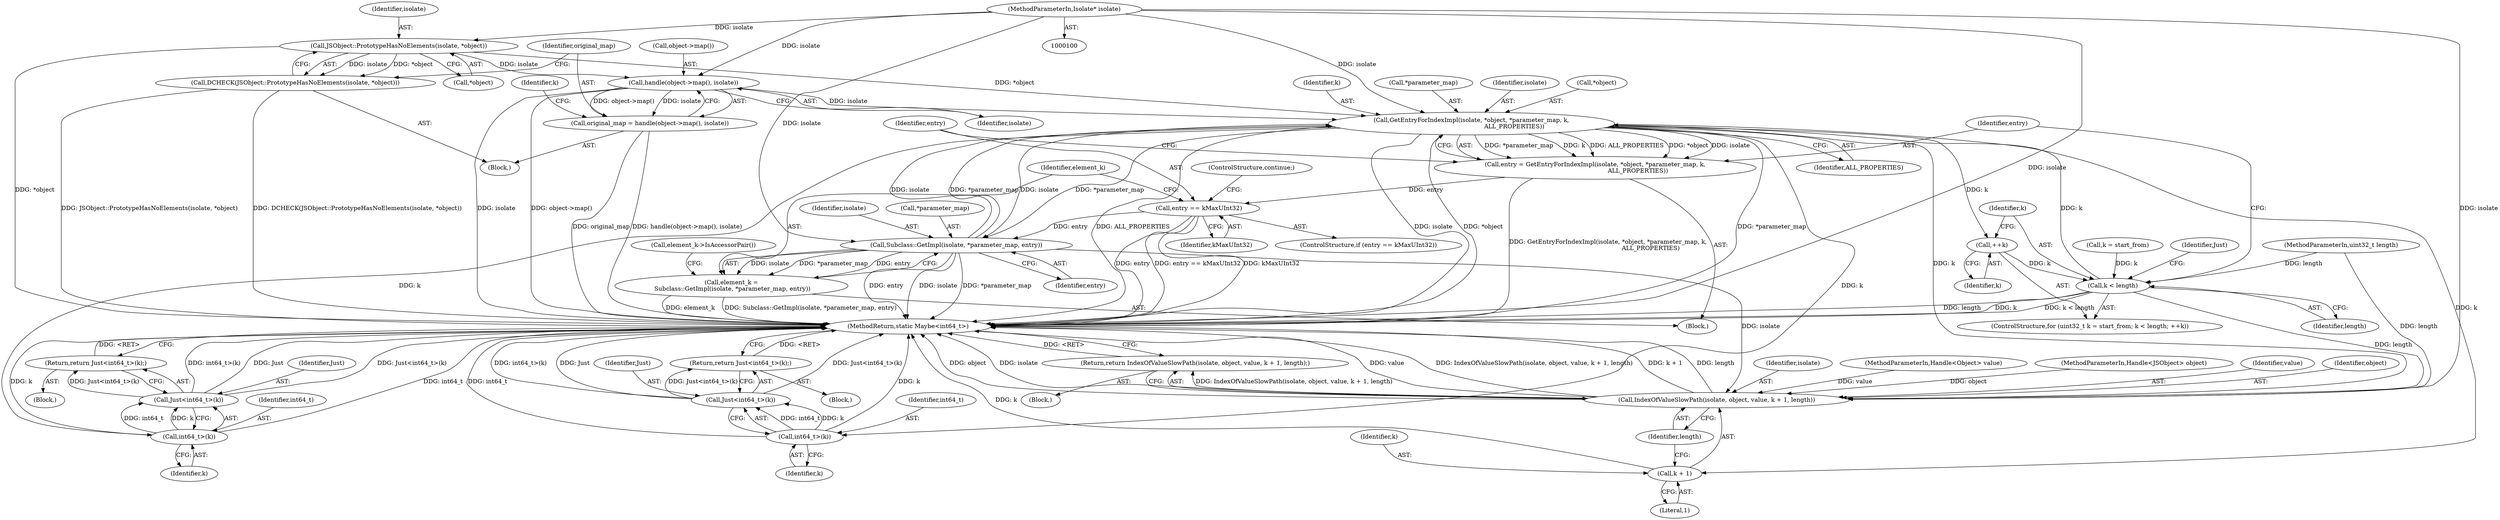 digraph "1_Android_a24543157ae2cdd25da43e20f4e48a07481e6ceb_4@pointer" {
"1000101" [label="(MethodParameterIn,Isolate* isolate)"];
"1000108" [label="(Call,JSObject::PrototypeHasNoElements(isolate, *object))"];
"1000107" [label="(Call,DCHECK(JSObject::PrototypeHasNoElements(isolate, *object)))"];
"1000115" [label="(Call,handle(object->map(), isolate))"];
"1000113" [label="(Call,original_map = handle(object->map(), isolate))"];
"1000133" [label="(Call,GetEntryForIndexImpl(isolate, *object, *parameter_map, k,\n                                             ALL_PROPERTIES))"];
"1000127" [label="(Call,++k)"];
"1000124" [label="(Call,k < length)"];
"1000182" [label="(Call,IndexOfValueSlowPath(isolate, object, value, k + 1, length))"];
"1000181" [label="(Return,return IndexOfValueSlowPath(isolate, object, value, k + 1, length);)"];
"1000131" [label="(Call,entry = GetEntryForIndexImpl(isolate, *object, *parameter_map, k,\n                                             ALL_PROPERTIES))"];
"1000142" [label="(Call,entry == kMaxUInt32)"];
"1000150" [label="(Call,Subclass::GetImpl(isolate, *parameter_map, entry))"];
"1000148" [label="(Call,element_k =\n Subclass::GetImpl(isolate, *parameter_map, entry))"];
"1000172" [label="(Call,int64_t>(k))"];
"1000170" [label="(Call,Just<int64_t>(k))"];
"1000169" [label="(Return,return Just<int64_t>(k);)"];
"1000186" [label="(Call,k + 1)"];
"1000199" [label="(Call,int64_t>(k))"];
"1000197" [label="(Call,Just<int64_t>(k))"];
"1000196" [label="(Return,return Just<int64_t>(k);)"];
"1000131" [label="(Call,entry = GetEntryForIndexImpl(isolate, *object, *parameter_map, k,\n                                             ALL_PROPERTIES))"];
"1000183" [label="(Identifier,isolate)"];
"1000173" [label="(Identifier,int64_t)"];
"1000169" [label="(Return,return Just<int64_t>(k);)"];
"1000117" [label="(Identifier,isolate)"];
"1000168" [label="(Block,)"];
"1000137" [label="(Call,*parameter_map)"];
"1000103" [label="(MethodParameterIn,Handle<Object> value)"];
"1000141" [label="(ControlStructure,if (entry == kMaxUInt32))"];
"1000151" [label="(Identifier,isolate)"];
"1000172" [label="(Call,int64_t>(k))"];
"1000189" [label="(Identifier,length)"];
"1000102" [label="(MethodParameterIn,Handle<JSObject> object)"];
"1000143" [label="(Identifier,entry)"];
"1000201" [label="(Identifier,k)"];
"1000150" [label="(Call,Subclass::GetImpl(isolate, *parameter_map, entry))"];
"1000152" [label="(Call,*parameter_map)"];
"1000106" [label="(Block,)"];
"1000101" [label="(MethodParameterIn,Isolate* isolate)"];
"1000156" [label="(Call,element_k->IsAccessorPair())"];
"1000174" [label="(Identifier,k)"];
"1000140" [label="(Identifier,ALL_PROPERTIES)"];
"1000115" [label="(Call,handle(object->map(), isolate))"];
"1000125" [label="(Identifier,k)"];
"1000171" [label="(Identifier,Just)"];
"1000198" [label="(Identifier,Just)"];
"1000121" [label="(Call,k = start_from)"];
"1000132" [label="(Identifier,entry)"];
"1000195" [label="(Block,)"];
"1000181" [label="(Return,return IndexOfValueSlowPath(isolate, object, value, k + 1, length);)"];
"1000127" [label="(Call,++k)"];
"1000134" [label="(Identifier,isolate)"];
"1000188" [label="(Literal,1)"];
"1000128" [label="(Identifier,k)"];
"1000126" [label="(Identifier,length)"];
"1000135" [label="(Call,*object)"];
"1000187" [label="(Identifier,k)"];
"1000110" [label="(Call,*object)"];
"1000114" [label="(Identifier,original_map)"];
"1000209" [label="(MethodReturn,static Maybe<int64_t>)"];
"1000196" [label="(Return,return Just<int64_t>(k);)"];
"1000154" [label="(Identifier,entry)"];
"1000109" [label="(Identifier,isolate)"];
"1000185" [label="(Identifier,value)"];
"1000113" [label="(Call,original_map = handle(object->map(), isolate))"];
"1000200" [label="(Identifier,int64_t)"];
"1000122" [label="(Identifier,k)"];
"1000105" [label="(MethodParameterIn,uint32_t length)"];
"1000139" [label="(Identifier,k)"];
"1000133" [label="(Call,GetEntryForIndexImpl(isolate, *object, *parameter_map, k,\n                                             ALL_PROPERTIES))"];
"1000170" [label="(Call,Just<int64_t>(k))"];
"1000144" [label="(Identifier,kMaxUInt32)"];
"1000186" [label="(Call,k + 1)"];
"1000180" [label="(Block,)"];
"1000119" [label="(ControlStructure,for (uint32_t k = start_from; k < length; ++k))"];
"1000149" [label="(Identifier,element_k)"];
"1000146" [label="(ControlStructure,continue;)"];
"1000116" [label="(Call,object->map())"];
"1000108" [label="(Call,JSObject::PrototypeHasNoElements(isolate, *object))"];
"1000107" [label="(Call,DCHECK(JSObject::PrototypeHasNoElements(isolate, *object)))"];
"1000142" [label="(Call,entry == kMaxUInt32)"];
"1000148" [label="(Call,element_k =\n Subclass::GetImpl(isolate, *parameter_map, entry))"];
"1000199" [label="(Call,int64_t>(k))"];
"1000129" [label="(Block,)"];
"1000204" [label="(Identifier,Just)"];
"1000182" [label="(Call,IndexOfValueSlowPath(isolate, object, value, k + 1, length))"];
"1000197" [label="(Call,Just<int64_t>(k))"];
"1000124" [label="(Call,k < length)"];
"1000184" [label="(Identifier,object)"];
"1000101" -> "1000100"  [label="AST: "];
"1000101" -> "1000209"  [label="DDG: isolate"];
"1000101" -> "1000108"  [label="DDG: isolate"];
"1000101" -> "1000115"  [label="DDG: isolate"];
"1000101" -> "1000133"  [label="DDG: isolate"];
"1000101" -> "1000150"  [label="DDG: isolate"];
"1000101" -> "1000182"  [label="DDG: isolate"];
"1000108" -> "1000107"  [label="AST: "];
"1000108" -> "1000110"  [label="CFG: "];
"1000109" -> "1000108"  [label="AST: "];
"1000110" -> "1000108"  [label="AST: "];
"1000107" -> "1000108"  [label="CFG: "];
"1000108" -> "1000209"  [label="DDG: *object"];
"1000108" -> "1000107"  [label="DDG: isolate"];
"1000108" -> "1000107"  [label="DDG: *object"];
"1000108" -> "1000115"  [label="DDG: isolate"];
"1000108" -> "1000133"  [label="DDG: *object"];
"1000107" -> "1000106"  [label="AST: "];
"1000114" -> "1000107"  [label="CFG: "];
"1000107" -> "1000209"  [label="DDG: JSObject::PrototypeHasNoElements(isolate, *object)"];
"1000107" -> "1000209"  [label="DDG: DCHECK(JSObject::PrototypeHasNoElements(isolate, *object))"];
"1000115" -> "1000113"  [label="AST: "];
"1000115" -> "1000117"  [label="CFG: "];
"1000116" -> "1000115"  [label="AST: "];
"1000117" -> "1000115"  [label="AST: "];
"1000113" -> "1000115"  [label="CFG: "];
"1000115" -> "1000209"  [label="DDG: isolate"];
"1000115" -> "1000209"  [label="DDG: object->map()"];
"1000115" -> "1000113"  [label="DDG: object->map()"];
"1000115" -> "1000113"  [label="DDG: isolate"];
"1000115" -> "1000133"  [label="DDG: isolate"];
"1000113" -> "1000106"  [label="AST: "];
"1000114" -> "1000113"  [label="AST: "];
"1000122" -> "1000113"  [label="CFG: "];
"1000113" -> "1000209"  [label="DDG: original_map"];
"1000113" -> "1000209"  [label="DDG: handle(object->map(), isolate)"];
"1000133" -> "1000131"  [label="AST: "];
"1000133" -> "1000140"  [label="CFG: "];
"1000134" -> "1000133"  [label="AST: "];
"1000135" -> "1000133"  [label="AST: "];
"1000137" -> "1000133"  [label="AST: "];
"1000139" -> "1000133"  [label="AST: "];
"1000140" -> "1000133"  [label="AST: "];
"1000131" -> "1000133"  [label="CFG: "];
"1000133" -> "1000209"  [label="DDG: ALL_PROPERTIES"];
"1000133" -> "1000209"  [label="DDG: isolate"];
"1000133" -> "1000209"  [label="DDG: *object"];
"1000133" -> "1000209"  [label="DDG: *parameter_map"];
"1000133" -> "1000127"  [label="DDG: k"];
"1000133" -> "1000131"  [label="DDG: *parameter_map"];
"1000133" -> "1000131"  [label="DDG: k"];
"1000133" -> "1000131"  [label="DDG: ALL_PROPERTIES"];
"1000133" -> "1000131"  [label="DDG: *object"];
"1000133" -> "1000131"  [label="DDG: isolate"];
"1000150" -> "1000133"  [label="DDG: isolate"];
"1000150" -> "1000133"  [label="DDG: *parameter_map"];
"1000124" -> "1000133"  [label="DDG: k"];
"1000133" -> "1000150"  [label="DDG: isolate"];
"1000133" -> "1000150"  [label="DDG: *parameter_map"];
"1000133" -> "1000172"  [label="DDG: k"];
"1000133" -> "1000182"  [label="DDG: k"];
"1000133" -> "1000186"  [label="DDG: k"];
"1000133" -> "1000199"  [label="DDG: k"];
"1000127" -> "1000119"  [label="AST: "];
"1000127" -> "1000128"  [label="CFG: "];
"1000128" -> "1000127"  [label="AST: "];
"1000125" -> "1000127"  [label="CFG: "];
"1000127" -> "1000124"  [label="DDG: k"];
"1000124" -> "1000119"  [label="AST: "];
"1000124" -> "1000126"  [label="CFG: "];
"1000125" -> "1000124"  [label="AST: "];
"1000126" -> "1000124"  [label="AST: "];
"1000132" -> "1000124"  [label="CFG: "];
"1000204" -> "1000124"  [label="CFG: "];
"1000124" -> "1000209"  [label="DDG: length"];
"1000124" -> "1000209"  [label="DDG: k"];
"1000124" -> "1000209"  [label="DDG: k < length"];
"1000121" -> "1000124"  [label="DDG: k"];
"1000105" -> "1000124"  [label="DDG: length"];
"1000124" -> "1000182"  [label="DDG: length"];
"1000182" -> "1000181"  [label="AST: "];
"1000182" -> "1000189"  [label="CFG: "];
"1000183" -> "1000182"  [label="AST: "];
"1000184" -> "1000182"  [label="AST: "];
"1000185" -> "1000182"  [label="AST: "];
"1000186" -> "1000182"  [label="AST: "];
"1000189" -> "1000182"  [label="AST: "];
"1000181" -> "1000182"  [label="CFG: "];
"1000182" -> "1000209"  [label="DDG: value"];
"1000182" -> "1000209"  [label="DDG: IndexOfValueSlowPath(isolate, object, value, k + 1, length)"];
"1000182" -> "1000209"  [label="DDG: k + 1"];
"1000182" -> "1000209"  [label="DDG: length"];
"1000182" -> "1000209"  [label="DDG: object"];
"1000182" -> "1000209"  [label="DDG: isolate"];
"1000182" -> "1000181"  [label="DDG: IndexOfValueSlowPath(isolate, object, value, k + 1, length)"];
"1000150" -> "1000182"  [label="DDG: isolate"];
"1000102" -> "1000182"  [label="DDG: object"];
"1000103" -> "1000182"  [label="DDG: value"];
"1000105" -> "1000182"  [label="DDG: length"];
"1000181" -> "1000180"  [label="AST: "];
"1000209" -> "1000181"  [label="CFG: "];
"1000181" -> "1000209"  [label="DDG: <RET>"];
"1000131" -> "1000129"  [label="AST: "];
"1000132" -> "1000131"  [label="AST: "];
"1000143" -> "1000131"  [label="CFG: "];
"1000131" -> "1000209"  [label="DDG: GetEntryForIndexImpl(isolate, *object, *parameter_map, k,\n                                             ALL_PROPERTIES)"];
"1000131" -> "1000142"  [label="DDG: entry"];
"1000142" -> "1000141"  [label="AST: "];
"1000142" -> "1000144"  [label="CFG: "];
"1000143" -> "1000142"  [label="AST: "];
"1000144" -> "1000142"  [label="AST: "];
"1000146" -> "1000142"  [label="CFG: "];
"1000149" -> "1000142"  [label="CFG: "];
"1000142" -> "1000209"  [label="DDG: entry == kMaxUInt32"];
"1000142" -> "1000209"  [label="DDG: kMaxUInt32"];
"1000142" -> "1000209"  [label="DDG: entry"];
"1000142" -> "1000150"  [label="DDG: entry"];
"1000150" -> "1000148"  [label="AST: "];
"1000150" -> "1000154"  [label="CFG: "];
"1000151" -> "1000150"  [label="AST: "];
"1000152" -> "1000150"  [label="AST: "];
"1000154" -> "1000150"  [label="AST: "];
"1000148" -> "1000150"  [label="CFG: "];
"1000150" -> "1000209"  [label="DDG: entry"];
"1000150" -> "1000209"  [label="DDG: isolate"];
"1000150" -> "1000209"  [label="DDG: *parameter_map"];
"1000150" -> "1000148"  [label="DDG: isolate"];
"1000150" -> "1000148"  [label="DDG: *parameter_map"];
"1000150" -> "1000148"  [label="DDG: entry"];
"1000148" -> "1000129"  [label="AST: "];
"1000149" -> "1000148"  [label="AST: "];
"1000156" -> "1000148"  [label="CFG: "];
"1000148" -> "1000209"  [label="DDG: element_k"];
"1000148" -> "1000209"  [label="DDG: Subclass::GetImpl(isolate, *parameter_map, entry)"];
"1000172" -> "1000170"  [label="AST: "];
"1000172" -> "1000174"  [label="CFG: "];
"1000173" -> "1000172"  [label="AST: "];
"1000174" -> "1000172"  [label="AST: "];
"1000170" -> "1000172"  [label="CFG: "];
"1000172" -> "1000209"  [label="DDG: int64_t"];
"1000172" -> "1000209"  [label="DDG: k"];
"1000172" -> "1000170"  [label="DDG: int64_t"];
"1000172" -> "1000170"  [label="DDG: k"];
"1000170" -> "1000169"  [label="AST: "];
"1000171" -> "1000170"  [label="AST: "];
"1000169" -> "1000170"  [label="CFG: "];
"1000170" -> "1000209"  [label="DDG: int64_t>(k)"];
"1000170" -> "1000209"  [label="DDG: Just"];
"1000170" -> "1000209"  [label="DDG: Just<int64_t>(k)"];
"1000170" -> "1000169"  [label="DDG: Just<int64_t>(k)"];
"1000169" -> "1000168"  [label="AST: "];
"1000209" -> "1000169"  [label="CFG: "];
"1000169" -> "1000209"  [label="DDG: <RET>"];
"1000186" -> "1000188"  [label="CFG: "];
"1000187" -> "1000186"  [label="AST: "];
"1000188" -> "1000186"  [label="AST: "];
"1000189" -> "1000186"  [label="CFG: "];
"1000186" -> "1000209"  [label="DDG: k"];
"1000199" -> "1000197"  [label="AST: "];
"1000199" -> "1000201"  [label="CFG: "];
"1000200" -> "1000199"  [label="AST: "];
"1000201" -> "1000199"  [label="AST: "];
"1000197" -> "1000199"  [label="CFG: "];
"1000199" -> "1000209"  [label="DDG: int64_t"];
"1000199" -> "1000209"  [label="DDG: k"];
"1000199" -> "1000197"  [label="DDG: int64_t"];
"1000199" -> "1000197"  [label="DDG: k"];
"1000197" -> "1000196"  [label="AST: "];
"1000198" -> "1000197"  [label="AST: "];
"1000196" -> "1000197"  [label="CFG: "];
"1000197" -> "1000209"  [label="DDG: Just<int64_t>(k)"];
"1000197" -> "1000209"  [label="DDG: int64_t>(k)"];
"1000197" -> "1000209"  [label="DDG: Just"];
"1000197" -> "1000196"  [label="DDG: Just<int64_t>(k)"];
"1000196" -> "1000195"  [label="AST: "];
"1000209" -> "1000196"  [label="CFG: "];
"1000196" -> "1000209"  [label="DDG: <RET>"];
}
